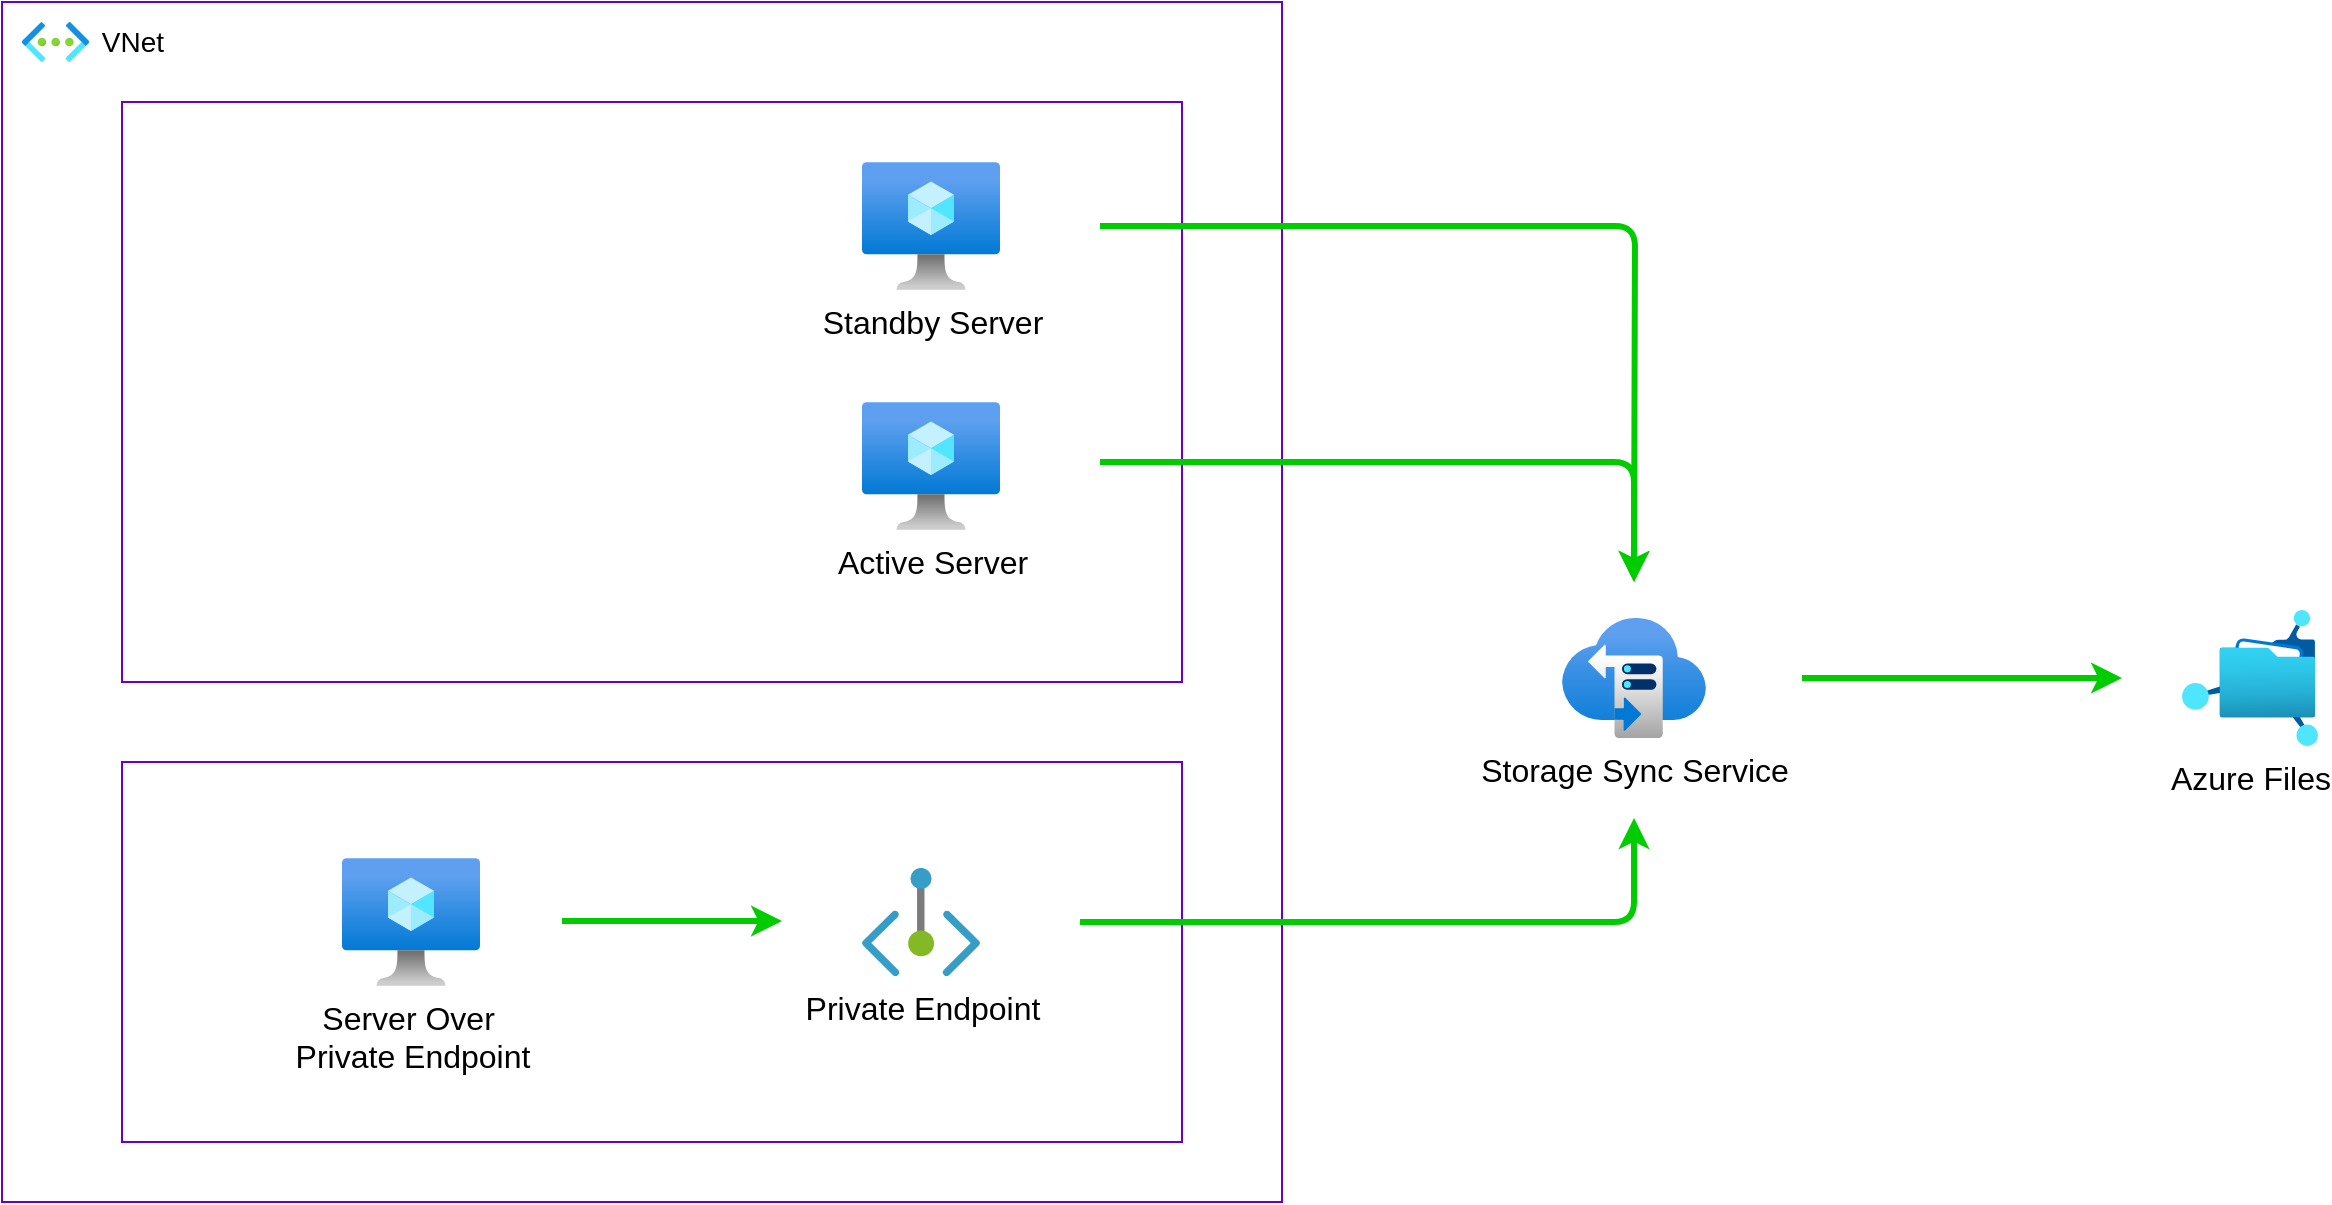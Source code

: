 <mxfile scale="1" border="30">
    <diagram id="yYkRMcHpo2gikTCNRhjN" name="Page-1">
        <mxGraphModel dx="1431" dy="1882" grid="1" gridSize="10" guides="1" tooltips="1" connect="1" arrows="1" fold="1" page="1" pageScale="1" pageWidth="827" pageHeight="1169" background="#FFFFFF" math="0" shadow="0">
            <root>
                <mxCell id="0"/>
                <mxCell id="1" parent="0"/>
                <mxCell id="20" value="" style="rounded=0;whiteSpace=wrap;html=1;fontSize=16;strokeColor=#6600CC;" parent="1" vertex="1">
                    <mxGeometry x="30" y="-110" width="640" height="600" as="geometry"/>
                </mxCell>
                <mxCell id="17" value="" style="rounded=0;whiteSpace=wrap;html=1;fontSize=16;strokeColor=#6600CC;" parent="1" vertex="1">
                    <mxGeometry x="90" y="-60" width="530" height="290" as="geometry"/>
                </mxCell>
                <mxCell id="15" value="" style="rounded=0;whiteSpace=wrap;html=1;fontSize=16;strokeColor=#6600CC;" parent="1" vertex="1">
                    <mxGeometry x="90" y="270" width="530" height="190" as="geometry"/>
                </mxCell>
                <mxCell id="24" style="edgeStyle=orthogonalEdgeStyle;html=1;strokeColor=#00CC00;strokeWidth=3;fontSize=16;sourcePerimeterSpacing=50;targetPerimeterSpacing=40;elbow=vertical;" parent="1" source="2" edge="1">
                    <mxGeometry relative="1" as="geometry">
                        <mxPoint x="846" y="180" as="targetPoint"/>
                        <Array as="points">
                            <mxPoint x="846" y="120"/>
                        </Array>
                    </mxGeometry>
                </mxCell>
                <mxCell id="2" value="Active Server" style="aspect=fixed;html=1;points=[];align=center;image;fontSize=16;image=img/lib/azure2/compute/Virtual_Machine.svg;" parent="1" vertex="1">
                    <mxGeometry x="460" y="90" width="69" height="64" as="geometry"/>
                </mxCell>
                <mxCell id="11" style="edgeStyle=none;html=1;strokeColor=#00CC00;strokeWidth=3;fontSize=16;" parent="1" edge="1">
                    <mxGeometry relative="1" as="geometry">
                        <mxPoint x="420" y="349.5" as="targetPoint"/>
                        <mxPoint x="310" y="349.5" as="sourcePoint"/>
                    </mxGeometry>
                </mxCell>
                <mxCell id="3" value="Server Over&amp;nbsp;&lt;br style=&quot;font-size: 16px;&quot;&gt;Private Endpoint" style="aspect=fixed;html=1;points=[];align=center;image;fontSize=16;image=img/lib/azure2/compute/Virtual_Machine.svg;" parent="1" vertex="1">
                    <mxGeometry x="200" y="318" width="69" height="64" as="geometry"/>
                </mxCell>
                <mxCell id="22" style="edgeStyle=elbowEdgeStyle;elbow=vertical;html=1;strokeColor=#00CC00;strokeWidth=3;fontSize=16;sourcePerimeterSpacing=50;targetPerimeterSpacing=40;" parent="1" source="4" target="5" edge="1">
                    <mxGeometry relative="1" as="geometry">
                        <Array as="points">
                            <mxPoint x="670" y="350"/>
                        </Array>
                    </mxGeometry>
                </mxCell>
                <mxCell id="4" value="Private Endpoint" style="aspect=fixed;html=1;points=[];align=center;image;fontSize=16;image=img/lib/azure2/networking/Private_Endpoint.svg;" parent="1" vertex="1">
                    <mxGeometry x="460" y="322.96" width="59" height="54.08" as="geometry"/>
                </mxCell>
                <mxCell id="14" style="edgeStyle=none;html=1;strokeColor=#00CC00;strokeWidth=3;fontSize=16;" parent="1" edge="1">
                    <mxGeometry relative="1" as="geometry">
                        <mxPoint x="1090" y="228" as="targetPoint"/>
                        <mxPoint x="930" y="228" as="sourcePoint"/>
                    </mxGeometry>
                </mxCell>
                <mxCell id="5" value="Storage Sync Service" style="aspect=fixed;html=1;points=[];align=center;image;fontSize=16;image=img/lib/azure2/storage/Storage_Sync_Services.svg;" parent="1" vertex="1">
                    <mxGeometry x="810" y="198" width="72" height="60" as="geometry"/>
                </mxCell>
                <mxCell id="7" value="Azure Files" style="aspect=fixed;html=1;points=[];align=center;image;fontSize=16;image=img/lib/azure2/storage/Azure_Fileshare.svg;" parent="1" vertex="1">
                    <mxGeometry x="1120" y="194" width="68" height="68" as="geometry"/>
                </mxCell>
                <mxCell id="21" value="&amp;nbsp;VNet" style="aspect=fixed;html=1;points=[];align=left;image;fontSize=14;image=img/lib/azure2/networking/Virtual_Networks.svg;strokeColor=#6600CC;labelPosition=right;verticalLabelPosition=middle;verticalAlign=middle;" parent="1" vertex="1">
                    <mxGeometry x="40" y="-100" width="33.5" height="20" as="geometry"/>
                </mxCell>
                <mxCell id="27" style="edgeStyle=orthogonalEdgeStyle;html=1;strokeColor=#00CC00;strokeWidth=3;targetPerimeterSpacing=40;sourcePerimeterSpacing=50;" edge="1" parent="1" source="25">
                    <mxGeometry relative="1" as="geometry">
                        <mxPoint x="846" y="180" as="targetPoint"/>
                    </mxGeometry>
                </mxCell>
                <mxCell id="25" value="Standby Server" style="aspect=fixed;html=1;points=[];align=center;image;fontSize=16;image=img/lib/azure2/compute/Virtual_Machine.svg;" vertex="1" parent="1">
                    <mxGeometry x="460" y="-30" width="69" height="64" as="geometry"/>
                </mxCell>
            </root>
        </mxGraphModel>
    </diagram>
</mxfile>